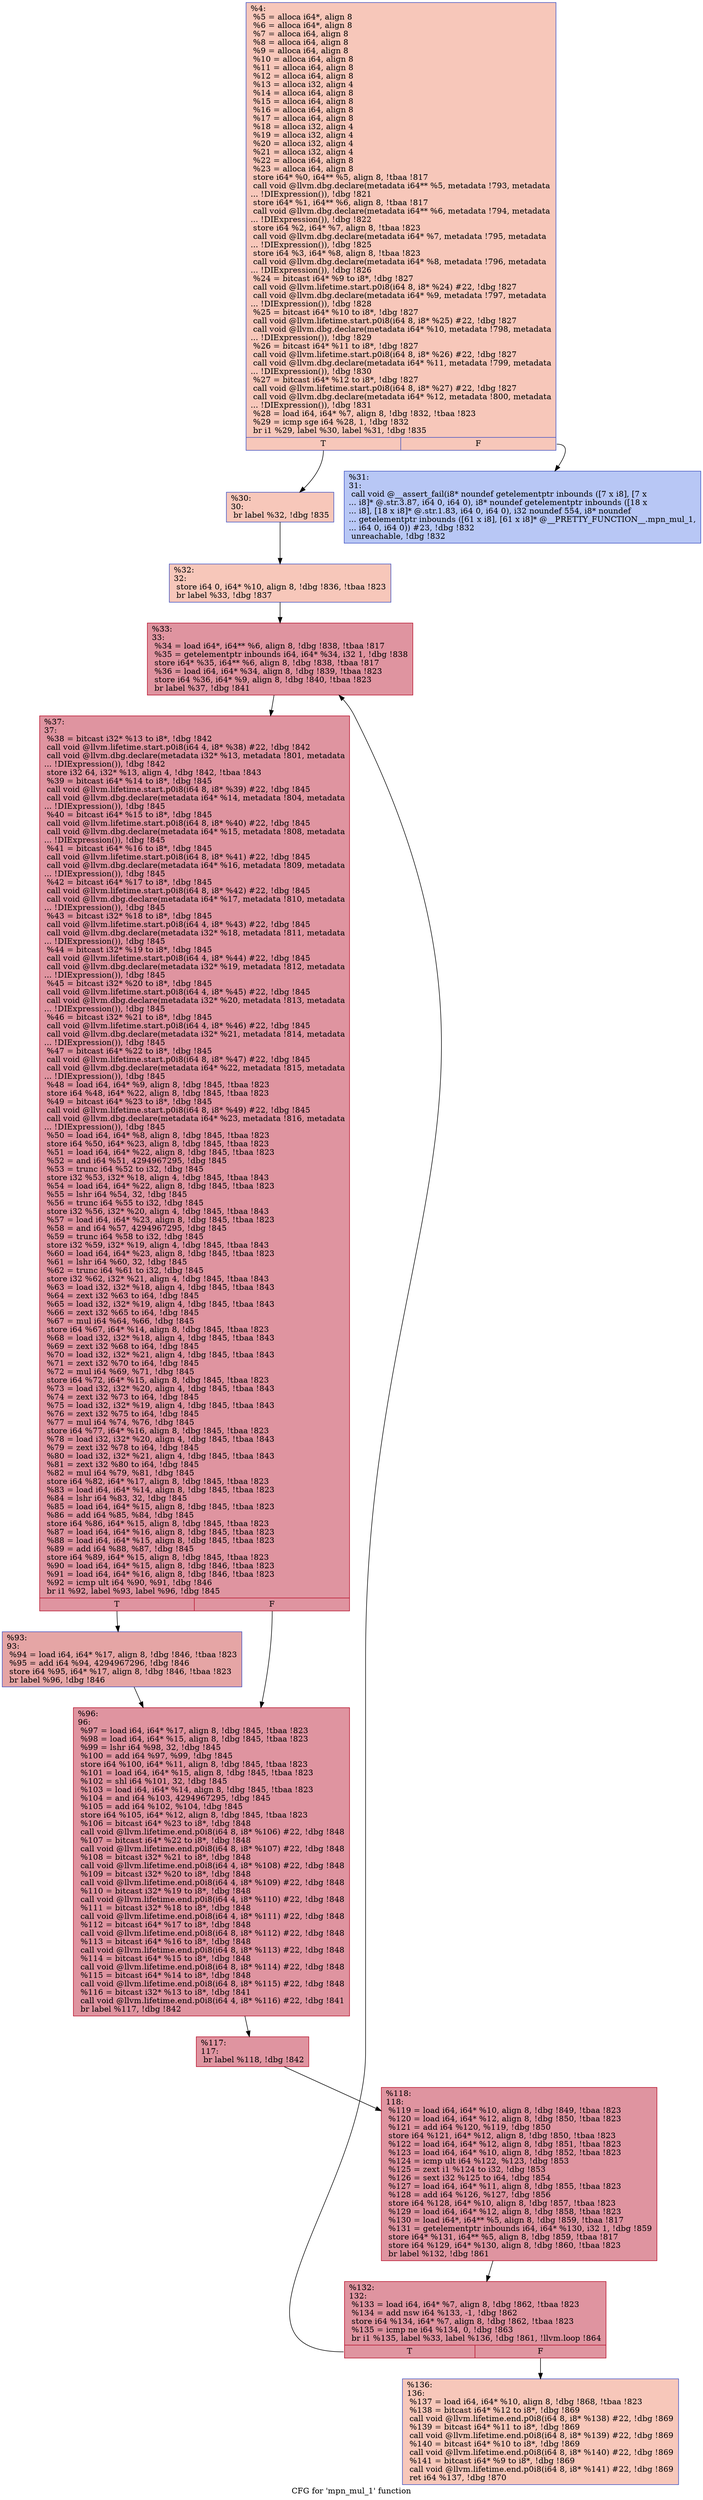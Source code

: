 digraph "CFG for 'mpn_mul_1' function" {
	label="CFG for 'mpn_mul_1' function";

	Node0x258d5c0 [shape=record,color="#3d50c3ff", style=filled, fillcolor="#ec7f6370",label="{%4:\l  %5 = alloca i64*, align 8\l  %6 = alloca i64*, align 8\l  %7 = alloca i64, align 8\l  %8 = alloca i64, align 8\l  %9 = alloca i64, align 8\l  %10 = alloca i64, align 8\l  %11 = alloca i64, align 8\l  %12 = alloca i64, align 8\l  %13 = alloca i32, align 4\l  %14 = alloca i64, align 8\l  %15 = alloca i64, align 8\l  %16 = alloca i64, align 8\l  %17 = alloca i64, align 8\l  %18 = alloca i32, align 4\l  %19 = alloca i32, align 4\l  %20 = alloca i32, align 4\l  %21 = alloca i32, align 4\l  %22 = alloca i64, align 8\l  %23 = alloca i64, align 8\l  store i64* %0, i64** %5, align 8, !tbaa !817\l  call void @llvm.dbg.declare(metadata i64** %5, metadata !793, metadata\l... !DIExpression()), !dbg !821\l  store i64* %1, i64** %6, align 8, !tbaa !817\l  call void @llvm.dbg.declare(metadata i64** %6, metadata !794, metadata\l... !DIExpression()), !dbg !822\l  store i64 %2, i64* %7, align 8, !tbaa !823\l  call void @llvm.dbg.declare(metadata i64* %7, metadata !795, metadata\l... !DIExpression()), !dbg !825\l  store i64 %3, i64* %8, align 8, !tbaa !823\l  call void @llvm.dbg.declare(metadata i64* %8, metadata !796, metadata\l... !DIExpression()), !dbg !826\l  %24 = bitcast i64* %9 to i8*, !dbg !827\l  call void @llvm.lifetime.start.p0i8(i64 8, i8* %24) #22, !dbg !827\l  call void @llvm.dbg.declare(metadata i64* %9, metadata !797, metadata\l... !DIExpression()), !dbg !828\l  %25 = bitcast i64* %10 to i8*, !dbg !827\l  call void @llvm.lifetime.start.p0i8(i64 8, i8* %25) #22, !dbg !827\l  call void @llvm.dbg.declare(metadata i64* %10, metadata !798, metadata\l... !DIExpression()), !dbg !829\l  %26 = bitcast i64* %11 to i8*, !dbg !827\l  call void @llvm.lifetime.start.p0i8(i64 8, i8* %26) #22, !dbg !827\l  call void @llvm.dbg.declare(metadata i64* %11, metadata !799, metadata\l... !DIExpression()), !dbg !830\l  %27 = bitcast i64* %12 to i8*, !dbg !827\l  call void @llvm.lifetime.start.p0i8(i64 8, i8* %27) #22, !dbg !827\l  call void @llvm.dbg.declare(metadata i64* %12, metadata !800, metadata\l... !DIExpression()), !dbg !831\l  %28 = load i64, i64* %7, align 8, !dbg !832, !tbaa !823\l  %29 = icmp sge i64 %28, 1, !dbg !832\l  br i1 %29, label %30, label %31, !dbg !835\l|{<s0>T|<s1>F}}"];
	Node0x258d5c0:s0 -> Node0x258d680;
	Node0x258d5c0:s1 -> Node0x258d6d0;
	Node0x258d680 [shape=record,color="#3d50c3ff", style=filled, fillcolor="#ec7f6370",label="{%30:\l30:                                               \l  br label %32, !dbg !835\l}"];
	Node0x258d680 -> Node0x258d720;
	Node0x258d6d0 [shape=record,color="#3d50c3ff", style=filled, fillcolor="#5f7fe870",label="{%31:\l31:                                               \l  call void @__assert_fail(i8* noundef getelementptr inbounds ([7 x i8], [7 x\l... i8]* @.str.3.87, i64 0, i64 0), i8* noundef getelementptr inbounds ([18 x\l... i8], [18 x i8]* @.str.1.83, i64 0, i64 0), i32 noundef 554, i8* noundef\l... getelementptr inbounds ([61 x i8], [61 x i8]* @__PRETTY_FUNCTION__.mpn_mul_1,\l... i64 0, i64 0)) #23, !dbg !832\l  unreachable, !dbg !832\l}"];
	Node0x258d720 [shape=record,color="#3d50c3ff", style=filled, fillcolor="#ec7f6370",label="{%32:\l32:                                               \l  store i64 0, i64* %10, align 8, !dbg !836, !tbaa !823\l  br label %33, !dbg !837\l}"];
	Node0x258d720 -> Node0x258d770;
	Node0x258d770 [shape=record,color="#b70d28ff", style=filled, fillcolor="#b70d2870",label="{%33:\l33:                                               \l  %34 = load i64*, i64** %6, align 8, !dbg !838, !tbaa !817\l  %35 = getelementptr inbounds i64, i64* %34, i32 1, !dbg !838\l  store i64* %35, i64** %6, align 8, !dbg !838, !tbaa !817\l  %36 = load i64, i64* %34, align 8, !dbg !839, !tbaa !823\l  store i64 %36, i64* %9, align 8, !dbg !840, !tbaa !823\l  br label %37, !dbg !841\l}"];
	Node0x258d770 -> Node0x258d7c0;
	Node0x258d7c0 [shape=record,color="#b70d28ff", style=filled, fillcolor="#b70d2870",label="{%37:\l37:                                               \l  %38 = bitcast i32* %13 to i8*, !dbg !842\l  call void @llvm.lifetime.start.p0i8(i64 4, i8* %38) #22, !dbg !842\l  call void @llvm.dbg.declare(metadata i32* %13, metadata !801, metadata\l... !DIExpression()), !dbg !842\l  store i32 64, i32* %13, align 4, !dbg !842, !tbaa !843\l  %39 = bitcast i64* %14 to i8*, !dbg !845\l  call void @llvm.lifetime.start.p0i8(i64 8, i8* %39) #22, !dbg !845\l  call void @llvm.dbg.declare(metadata i64* %14, metadata !804, metadata\l... !DIExpression()), !dbg !845\l  %40 = bitcast i64* %15 to i8*, !dbg !845\l  call void @llvm.lifetime.start.p0i8(i64 8, i8* %40) #22, !dbg !845\l  call void @llvm.dbg.declare(metadata i64* %15, metadata !808, metadata\l... !DIExpression()), !dbg !845\l  %41 = bitcast i64* %16 to i8*, !dbg !845\l  call void @llvm.lifetime.start.p0i8(i64 8, i8* %41) #22, !dbg !845\l  call void @llvm.dbg.declare(metadata i64* %16, metadata !809, metadata\l... !DIExpression()), !dbg !845\l  %42 = bitcast i64* %17 to i8*, !dbg !845\l  call void @llvm.lifetime.start.p0i8(i64 8, i8* %42) #22, !dbg !845\l  call void @llvm.dbg.declare(metadata i64* %17, metadata !810, metadata\l... !DIExpression()), !dbg !845\l  %43 = bitcast i32* %18 to i8*, !dbg !845\l  call void @llvm.lifetime.start.p0i8(i64 4, i8* %43) #22, !dbg !845\l  call void @llvm.dbg.declare(metadata i32* %18, metadata !811, metadata\l... !DIExpression()), !dbg !845\l  %44 = bitcast i32* %19 to i8*, !dbg !845\l  call void @llvm.lifetime.start.p0i8(i64 4, i8* %44) #22, !dbg !845\l  call void @llvm.dbg.declare(metadata i32* %19, metadata !812, metadata\l... !DIExpression()), !dbg !845\l  %45 = bitcast i32* %20 to i8*, !dbg !845\l  call void @llvm.lifetime.start.p0i8(i64 4, i8* %45) #22, !dbg !845\l  call void @llvm.dbg.declare(metadata i32* %20, metadata !813, metadata\l... !DIExpression()), !dbg !845\l  %46 = bitcast i32* %21 to i8*, !dbg !845\l  call void @llvm.lifetime.start.p0i8(i64 4, i8* %46) #22, !dbg !845\l  call void @llvm.dbg.declare(metadata i32* %21, metadata !814, metadata\l... !DIExpression()), !dbg !845\l  %47 = bitcast i64* %22 to i8*, !dbg !845\l  call void @llvm.lifetime.start.p0i8(i64 8, i8* %47) #22, !dbg !845\l  call void @llvm.dbg.declare(metadata i64* %22, metadata !815, metadata\l... !DIExpression()), !dbg !845\l  %48 = load i64, i64* %9, align 8, !dbg !845, !tbaa !823\l  store i64 %48, i64* %22, align 8, !dbg !845, !tbaa !823\l  %49 = bitcast i64* %23 to i8*, !dbg !845\l  call void @llvm.lifetime.start.p0i8(i64 8, i8* %49) #22, !dbg !845\l  call void @llvm.dbg.declare(metadata i64* %23, metadata !816, metadata\l... !DIExpression()), !dbg !845\l  %50 = load i64, i64* %8, align 8, !dbg !845, !tbaa !823\l  store i64 %50, i64* %23, align 8, !dbg !845, !tbaa !823\l  %51 = load i64, i64* %22, align 8, !dbg !845, !tbaa !823\l  %52 = and i64 %51, 4294967295, !dbg !845\l  %53 = trunc i64 %52 to i32, !dbg !845\l  store i32 %53, i32* %18, align 4, !dbg !845, !tbaa !843\l  %54 = load i64, i64* %22, align 8, !dbg !845, !tbaa !823\l  %55 = lshr i64 %54, 32, !dbg !845\l  %56 = trunc i64 %55 to i32, !dbg !845\l  store i32 %56, i32* %20, align 4, !dbg !845, !tbaa !843\l  %57 = load i64, i64* %23, align 8, !dbg !845, !tbaa !823\l  %58 = and i64 %57, 4294967295, !dbg !845\l  %59 = trunc i64 %58 to i32, !dbg !845\l  store i32 %59, i32* %19, align 4, !dbg !845, !tbaa !843\l  %60 = load i64, i64* %23, align 8, !dbg !845, !tbaa !823\l  %61 = lshr i64 %60, 32, !dbg !845\l  %62 = trunc i64 %61 to i32, !dbg !845\l  store i32 %62, i32* %21, align 4, !dbg !845, !tbaa !843\l  %63 = load i32, i32* %18, align 4, !dbg !845, !tbaa !843\l  %64 = zext i32 %63 to i64, !dbg !845\l  %65 = load i32, i32* %19, align 4, !dbg !845, !tbaa !843\l  %66 = zext i32 %65 to i64, !dbg !845\l  %67 = mul i64 %64, %66, !dbg !845\l  store i64 %67, i64* %14, align 8, !dbg !845, !tbaa !823\l  %68 = load i32, i32* %18, align 4, !dbg !845, !tbaa !843\l  %69 = zext i32 %68 to i64, !dbg !845\l  %70 = load i32, i32* %21, align 4, !dbg !845, !tbaa !843\l  %71 = zext i32 %70 to i64, !dbg !845\l  %72 = mul i64 %69, %71, !dbg !845\l  store i64 %72, i64* %15, align 8, !dbg !845, !tbaa !823\l  %73 = load i32, i32* %20, align 4, !dbg !845, !tbaa !843\l  %74 = zext i32 %73 to i64, !dbg !845\l  %75 = load i32, i32* %19, align 4, !dbg !845, !tbaa !843\l  %76 = zext i32 %75 to i64, !dbg !845\l  %77 = mul i64 %74, %76, !dbg !845\l  store i64 %77, i64* %16, align 8, !dbg !845, !tbaa !823\l  %78 = load i32, i32* %20, align 4, !dbg !845, !tbaa !843\l  %79 = zext i32 %78 to i64, !dbg !845\l  %80 = load i32, i32* %21, align 4, !dbg !845, !tbaa !843\l  %81 = zext i32 %80 to i64, !dbg !845\l  %82 = mul i64 %79, %81, !dbg !845\l  store i64 %82, i64* %17, align 8, !dbg !845, !tbaa !823\l  %83 = load i64, i64* %14, align 8, !dbg !845, !tbaa !823\l  %84 = lshr i64 %83, 32, !dbg !845\l  %85 = load i64, i64* %15, align 8, !dbg !845, !tbaa !823\l  %86 = add i64 %85, %84, !dbg !845\l  store i64 %86, i64* %15, align 8, !dbg !845, !tbaa !823\l  %87 = load i64, i64* %16, align 8, !dbg !845, !tbaa !823\l  %88 = load i64, i64* %15, align 8, !dbg !845, !tbaa !823\l  %89 = add i64 %88, %87, !dbg !845\l  store i64 %89, i64* %15, align 8, !dbg !845, !tbaa !823\l  %90 = load i64, i64* %15, align 8, !dbg !846, !tbaa !823\l  %91 = load i64, i64* %16, align 8, !dbg !846, !tbaa !823\l  %92 = icmp ult i64 %90, %91, !dbg !846\l  br i1 %92, label %93, label %96, !dbg !845\l|{<s0>T|<s1>F}}"];
	Node0x258d7c0:s0 -> Node0x258d810;
	Node0x258d7c0:s1 -> Node0x258d860;
	Node0x258d810 [shape=record,color="#3d50c3ff", style=filled, fillcolor="#c5333470",label="{%93:\l93:                                               \l  %94 = load i64, i64* %17, align 8, !dbg !846, !tbaa !823\l  %95 = add i64 %94, 4294967296, !dbg !846\l  store i64 %95, i64* %17, align 8, !dbg !846, !tbaa !823\l  br label %96, !dbg !846\l}"];
	Node0x258d810 -> Node0x258d860;
	Node0x258d860 [shape=record,color="#b70d28ff", style=filled, fillcolor="#b70d2870",label="{%96:\l96:                                               \l  %97 = load i64, i64* %17, align 8, !dbg !845, !tbaa !823\l  %98 = load i64, i64* %15, align 8, !dbg !845, !tbaa !823\l  %99 = lshr i64 %98, 32, !dbg !845\l  %100 = add i64 %97, %99, !dbg !845\l  store i64 %100, i64* %11, align 8, !dbg !845, !tbaa !823\l  %101 = load i64, i64* %15, align 8, !dbg !845, !tbaa !823\l  %102 = shl i64 %101, 32, !dbg !845\l  %103 = load i64, i64* %14, align 8, !dbg !845, !tbaa !823\l  %104 = and i64 %103, 4294967295, !dbg !845\l  %105 = add i64 %102, %104, !dbg !845\l  store i64 %105, i64* %12, align 8, !dbg !845, !tbaa !823\l  %106 = bitcast i64* %23 to i8*, !dbg !848\l  call void @llvm.lifetime.end.p0i8(i64 8, i8* %106) #22, !dbg !848\l  %107 = bitcast i64* %22 to i8*, !dbg !848\l  call void @llvm.lifetime.end.p0i8(i64 8, i8* %107) #22, !dbg !848\l  %108 = bitcast i32* %21 to i8*, !dbg !848\l  call void @llvm.lifetime.end.p0i8(i64 4, i8* %108) #22, !dbg !848\l  %109 = bitcast i32* %20 to i8*, !dbg !848\l  call void @llvm.lifetime.end.p0i8(i64 4, i8* %109) #22, !dbg !848\l  %110 = bitcast i32* %19 to i8*, !dbg !848\l  call void @llvm.lifetime.end.p0i8(i64 4, i8* %110) #22, !dbg !848\l  %111 = bitcast i32* %18 to i8*, !dbg !848\l  call void @llvm.lifetime.end.p0i8(i64 4, i8* %111) #22, !dbg !848\l  %112 = bitcast i64* %17 to i8*, !dbg !848\l  call void @llvm.lifetime.end.p0i8(i64 8, i8* %112) #22, !dbg !848\l  %113 = bitcast i64* %16 to i8*, !dbg !848\l  call void @llvm.lifetime.end.p0i8(i64 8, i8* %113) #22, !dbg !848\l  %114 = bitcast i64* %15 to i8*, !dbg !848\l  call void @llvm.lifetime.end.p0i8(i64 8, i8* %114) #22, !dbg !848\l  %115 = bitcast i64* %14 to i8*, !dbg !848\l  call void @llvm.lifetime.end.p0i8(i64 8, i8* %115) #22, !dbg !848\l  %116 = bitcast i32* %13 to i8*, !dbg !841\l  call void @llvm.lifetime.end.p0i8(i64 4, i8* %116) #22, !dbg !841\l  br label %117, !dbg !842\l}"];
	Node0x258d860 -> Node0x258d8b0;
	Node0x258d8b0 [shape=record,color="#b70d28ff", style=filled, fillcolor="#b70d2870",label="{%117:\l117:                                              \l  br label %118, !dbg !842\l}"];
	Node0x258d8b0 -> Node0x258d900;
	Node0x258d900 [shape=record,color="#b70d28ff", style=filled, fillcolor="#b70d2870",label="{%118:\l118:                                              \l  %119 = load i64, i64* %10, align 8, !dbg !849, !tbaa !823\l  %120 = load i64, i64* %12, align 8, !dbg !850, !tbaa !823\l  %121 = add i64 %120, %119, !dbg !850\l  store i64 %121, i64* %12, align 8, !dbg !850, !tbaa !823\l  %122 = load i64, i64* %12, align 8, !dbg !851, !tbaa !823\l  %123 = load i64, i64* %10, align 8, !dbg !852, !tbaa !823\l  %124 = icmp ult i64 %122, %123, !dbg !853\l  %125 = zext i1 %124 to i32, !dbg !853\l  %126 = sext i32 %125 to i64, !dbg !854\l  %127 = load i64, i64* %11, align 8, !dbg !855, !tbaa !823\l  %128 = add i64 %126, %127, !dbg !856\l  store i64 %128, i64* %10, align 8, !dbg !857, !tbaa !823\l  %129 = load i64, i64* %12, align 8, !dbg !858, !tbaa !823\l  %130 = load i64*, i64** %5, align 8, !dbg !859, !tbaa !817\l  %131 = getelementptr inbounds i64, i64* %130, i32 1, !dbg !859\l  store i64* %131, i64** %5, align 8, !dbg !859, !tbaa !817\l  store i64 %129, i64* %130, align 8, !dbg !860, !tbaa !823\l  br label %132, !dbg !861\l}"];
	Node0x258d900 -> Node0x258d950;
	Node0x258d950 [shape=record,color="#b70d28ff", style=filled, fillcolor="#b70d2870",label="{%132:\l132:                                              \l  %133 = load i64, i64* %7, align 8, !dbg !862, !tbaa !823\l  %134 = add nsw i64 %133, -1, !dbg !862\l  store i64 %134, i64* %7, align 8, !dbg !862, !tbaa !823\l  %135 = icmp ne i64 %134, 0, !dbg !863\l  br i1 %135, label %33, label %136, !dbg !861, !llvm.loop !864\l|{<s0>T|<s1>F}}"];
	Node0x258d950:s0 -> Node0x258d770;
	Node0x258d950:s1 -> Node0x258d9a0;
	Node0x258d9a0 [shape=record,color="#3d50c3ff", style=filled, fillcolor="#ec7f6370",label="{%136:\l136:                                              \l  %137 = load i64, i64* %10, align 8, !dbg !868, !tbaa !823\l  %138 = bitcast i64* %12 to i8*, !dbg !869\l  call void @llvm.lifetime.end.p0i8(i64 8, i8* %138) #22, !dbg !869\l  %139 = bitcast i64* %11 to i8*, !dbg !869\l  call void @llvm.lifetime.end.p0i8(i64 8, i8* %139) #22, !dbg !869\l  %140 = bitcast i64* %10 to i8*, !dbg !869\l  call void @llvm.lifetime.end.p0i8(i64 8, i8* %140) #22, !dbg !869\l  %141 = bitcast i64* %9 to i8*, !dbg !869\l  call void @llvm.lifetime.end.p0i8(i64 8, i8* %141) #22, !dbg !869\l  ret i64 %137, !dbg !870\l}"];
}
